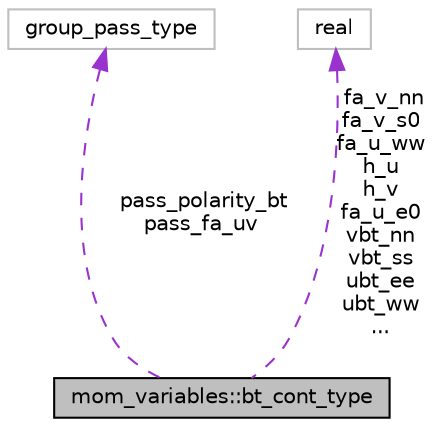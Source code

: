 digraph "mom_variables::bt_cont_type"
{
 // INTERACTIVE_SVG=YES
 // LATEX_PDF_SIZE
  edge [fontname="Helvetica",fontsize="10",labelfontname="Helvetica",labelfontsize="10"];
  node [fontname="Helvetica",fontsize="10",shape=record];
  Node1 [label="mom_variables::bt_cont_type",height=0.2,width=0.4,color="black", fillcolor="grey75", style="filled", fontcolor="black",tooltip="Container for information about the summed layer transports and how they will vary as the barotropic ..."];
  Node2 -> Node1 [dir="back",color="darkorchid3",fontsize="10",style="dashed",label=" pass_polarity_bt\npass_fa_uv" ,fontname="Helvetica"];
  Node2 [label="group_pass_type",height=0.2,width=0.4,color="grey75", fillcolor="white", style="filled",tooltip=" "];
  Node3 -> Node1 [dir="back",color="darkorchid3",fontsize="10",style="dashed",label=" fa_v_nn\nfa_v_s0\nfa_u_ww\nh_u\nh_v\nfa_u_e0\nvbt_nn\nvbt_ss\nubt_ee\nubt_ww\n..." ,fontname="Helvetica"];
  Node3 [label="real",height=0.2,width=0.4,color="grey75", fillcolor="white", style="filled",tooltip=" "];
}
